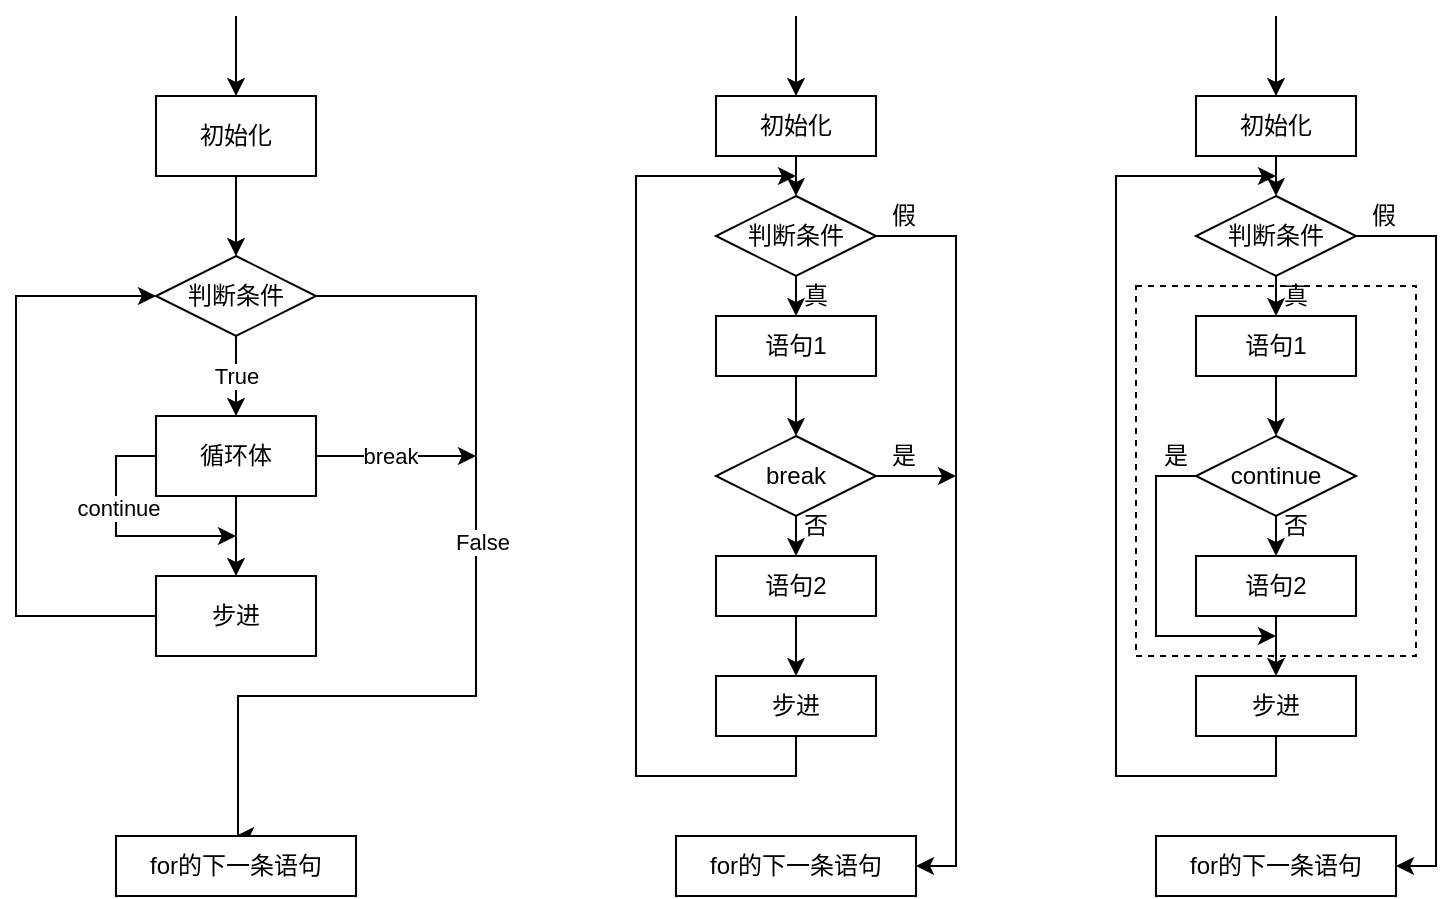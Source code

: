 <mxfile version="22.1.11" type="device">
  <diagram id="C5RBs43oDa-KdzZeNtuy" name="Page-1">
    <mxGraphModel dx="794" dy="519" grid="1" gridSize="10" guides="1" tooltips="1" connect="1" arrows="1" fold="1" page="1" pageScale="1" pageWidth="827" pageHeight="1169" math="0" shadow="0">
      <root>
        <mxCell id="WIyWlLk6GJQsqaUBKTNV-0" />
        <mxCell id="WIyWlLk6GJQsqaUBKTNV-1" parent="WIyWlLk6GJQsqaUBKTNV-0" />
        <mxCell id="ZQHfGq90GIZCyJTPp4ZH-3" style="edgeStyle=orthogonalEdgeStyle;rounded=0;orthogonalLoop=1;jettySize=auto;html=1;exitX=0.5;exitY=1;exitDx=0;exitDy=0;" parent="WIyWlLk6GJQsqaUBKTNV-1" source="ZQHfGq90GIZCyJTPp4ZH-0" target="ZQHfGq90GIZCyJTPp4ZH-2" edge="1">
          <mxGeometry relative="1" as="geometry" />
        </mxCell>
        <mxCell id="ZQHfGq90GIZCyJTPp4ZH-0" value="初始化" style="rounded=0;whiteSpace=wrap;html=1;" parent="WIyWlLk6GJQsqaUBKTNV-1" vertex="1">
          <mxGeometry x="110" y="160" width="80" height="40" as="geometry" />
        </mxCell>
        <mxCell id="ZQHfGq90GIZCyJTPp4ZH-1" value="" style="endArrow=classic;html=1;rounded=0;entryX=0.5;entryY=0;entryDx=0;entryDy=0;" parent="WIyWlLk6GJQsqaUBKTNV-1" target="ZQHfGq90GIZCyJTPp4ZH-0" edge="1">
          <mxGeometry width="50" height="50" relative="1" as="geometry">
            <mxPoint x="150" y="120" as="sourcePoint" />
            <mxPoint x="260" y="240" as="targetPoint" />
          </mxGeometry>
        </mxCell>
        <mxCell id="ZQHfGq90GIZCyJTPp4ZH-5" value="True" style="edgeStyle=orthogonalEdgeStyle;rounded=0;orthogonalLoop=1;jettySize=auto;html=1;exitX=0.5;exitY=1;exitDx=0;exitDy=0;entryX=0.5;entryY=0;entryDx=0;entryDy=0;" parent="WIyWlLk6GJQsqaUBKTNV-1" source="ZQHfGq90GIZCyJTPp4ZH-2" target="ZQHfGq90GIZCyJTPp4ZH-4" edge="1">
          <mxGeometry relative="1" as="geometry" />
        </mxCell>
        <mxCell id="ZQHfGq90GIZCyJTPp4ZH-12" style="edgeStyle=orthogonalEdgeStyle;rounded=0;orthogonalLoop=1;jettySize=auto;html=1;exitX=1;exitY=0.5;exitDx=0;exitDy=0;entryX=0.5;entryY=0;entryDx=0;entryDy=0;" parent="WIyWlLk6GJQsqaUBKTNV-1" source="ZQHfGq90GIZCyJTPp4ZH-2" edge="1" target="zKGgYkmDhTv8Fh5qfp7f-15">
          <mxGeometry relative="1" as="geometry">
            <mxPoint x="150" y="520" as="targetPoint" />
            <Array as="points">
              <mxPoint x="270" y="260" />
              <mxPoint x="270" y="460" />
              <mxPoint x="151" y="460" />
            </Array>
          </mxGeometry>
        </mxCell>
        <mxCell id="ZQHfGq90GIZCyJTPp4ZH-15" value="False" style="edgeLabel;html=1;align=center;verticalAlign=middle;resizable=0;points=[];" parent="ZQHfGq90GIZCyJTPp4ZH-12" vertex="1" connectable="0">
          <mxGeometry x="-0.137" y="3" relative="1" as="geometry">
            <mxPoint as="offset" />
          </mxGeometry>
        </mxCell>
        <mxCell id="ZQHfGq90GIZCyJTPp4ZH-2" value="判断条件" style="rhombus;whiteSpace=wrap;html=1;" parent="WIyWlLk6GJQsqaUBKTNV-1" vertex="1">
          <mxGeometry x="110" y="240" width="80" height="40" as="geometry" />
        </mxCell>
        <mxCell id="ZQHfGq90GIZCyJTPp4ZH-7" style="edgeStyle=orthogonalEdgeStyle;rounded=0;orthogonalLoop=1;jettySize=auto;html=1;exitX=0.5;exitY=1;exitDx=0;exitDy=0;entryX=0.5;entryY=0;entryDx=0;entryDy=0;" parent="WIyWlLk6GJQsqaUBKTNV-1" source="ZQHfGq90GIZCyJTPp4ZH-4" target="ZQHfGq90GIZCyJTPp4ZH-6" edge="1">
          <mxGeometry relative="1" as="geometry" />
        </mxCell>
        <mxCell id="ZQHfGq90GIZCyJTPp4ZH-9" style="edgeStyle=orthogonalEdgeStyle;rounded=0;orthogonalLoop=1;jettySize=auto;html=1;exitX=0;exitY=0.5;exitDx=0;exitDy=0;" parent="WIyWlLk6GJQsqaUBKTNV-1" source="ZQHfGq90GIZCyJTPp4ZH-4" edge="1">
          <mxGeometry relative="1" as="geometry">
            <mxPoint x="150" y="380" as="targetPoint" />
            <Array as="points">
              <mxPoint x="90" y="340" />
              <mxPoint x="90" y="380" />
            </Array>
          </mxGeometry>
        </mxCell>
        <mxCell id="ZQHfGq90GIZCyJTPp4ZH-10" value="continue" style="edgeLabel;html=1;align=center;verticalAlign=middle;resizable=0;points=[];" parent="ZQHfGq90GIZCyJTPp4ZH-9" vertex="1" connectable="0">
          <mxGeometry x="-0.239" y="1" relative="1" as="geometry">
            <mxPoint as="offset" />
          </mxGeometry>
        </mxCell>
        <mxCell id="ZQHfGq90GIZCyJTPp4ZH-13" style="edgeStyle=orthogonalEdgeStyle;rounded=0;orthogonalLoop=1;jettySize=auto;html=1;exitX=1;exitY=0.5;exitDx=0;exitDy=0;" parent="WIyWlLk6GJQsqaUBKTNV-1" source="ZQHfGq90GIZCyJTPp4ZH-4" edge="1">
          <mxGeometry relative="1" as="geometry">
            <mxPoint x="270" y="340" as="targetPoint" />
          </mxGeometry>
        </mxCell>
        <mxCell id="ZQHfGq90GIZCyJTPp4ZH-14" value="break" style="edgeLabel;html=1;align=center;verticalAlign=middle;resizable=0;points=[];" parent="ZQHfGq90GIZCyJTPp4ZH-13" vertex="1" connectable="0">
          <mxGeometry x="-0.089" y="-4" relative="1" as="geometry">
            <mxPoint y="-4" as="offset" />
          </mxGeometry>
        </mxCell>
        <mxCell id="ZQHfGq90GIZCyJTPp4ZH-4" value="循环体" style="rounded=0;whiteSpace=wrap;html=1;" parent="WIyWlLk6GJQsqaUBKTNV-1" vertex="1">
          <mxGeometry x="110" y="320" width="80" height="40" as="geometry" />
        </mxCell>
        <mxCell id="ZQHfGq90GIZCyJTPp4ZH-11" style="edgeStyle=orthogonalEdgeStyle;rounded=0;orthogonalLoop=1;jettySize=auto;html=1;exitX=0;exitY=0.5;exitDx=0;exitDy=0;entryX=0;entryY=0.5;entryDx=0;entryDy=0;" parent="WIyWlLk6GJQsqaUBKTNV-1" source="ZQHfGq90GIZCyJTPp4ZH-6" target="ZQHfGq90GIZCyJTPp4ZH-2" edge="1">
          <mxGeometry relative="1" as="geometry">
            <Array as="points">
              <mxPoint x="40" y="420" />
              <mxPoint x="40" y="260" />
            </Array>
          </mxGeometry>
        </mxCell>
        <mxCell id="ZQHfGq90GIZCyJTPp4ZH-6" value="步进" style="rounded=0;whiteSpace=wrap;html=1;" parent="WIyWlLk6GJQsqaUBKTNV-1" vertex="1">
          <mxGeometry x="110" y="400" width="80" height="40" as="geometry" />
        </mxCell>
        <mxCell id="zKGgYkmDhTv8Fh5qfp7f-2" style="edgeStyle=orthogonalEdgeStyle;rounded=0;orthogonalLoop=1;jettySize=auto;html=1;exitX=0.5;exitY=1;exitDx=0;exitDy=0;" edge="1" parent="WIyWlLk6GJQsqaUBKTNV-1" source="zKGgYkmDhTv8Fh5qfp7f-0">
          <mxGeometry relative="1" as="geometry">
            <mxPoint x="430" y="210" as="targetPoint" />
          </mxGeometry>
        </mxCell>
        <mxCell id="zKGgYkmDhTv8Fh5qfp7f-0" value="初始化" style="rounded=0;whiteSpace=wrap;html=1;" vertex="1" parent="WIyWlLk6GJQsqaUBKTNV-1">
          <mxGeometry x="390" y="160" width="80" height="30" as="geometry" />
        </mxCell>
        <mxCell id="zKGgYkmDhTv8Fh5qfp7f-1" value="" style="endArrow=classic;html=1;rounded=0;entryX=0.5;entryY=0;entryDx=0;entryDy=0;" edge="1" parent="WIyWlLk6GJQsqaUBKTNV-1" target="zKGgYkmDhTv8Fh5qfp7f-0">
          <mxGeometry width="50" height="50" relative="1" as="geometry">
            <mxPoint x="430" y="120" as="sourcePoint" />
            <mxPoint x="200" y="170" as="targetPoint" />
          </mxGeometry>
        </mxCell>
        <mxCell id="zKGgYkmDhTv8Fh5qfp7f-4" style="edgeStyle=orthogonalEdgeStyle;rounded=0;orthogonalLoop=1;jettySize=auto;html=1;exitX=0.5;exitY=1;exitDx=0;exitDy=0;entryX=0.5;entryY=0;entryDx=0;entryDy=0;" edge="1" parent="WIyWlLk6GJQsqaUBKTNV-1" source="zKGgYkmDhTv8Fh5qfp7f-3" target="zKGgYkmDhTv8Fh5qfp7f-5">
          <mxGeometry relative="1" as="geometry">
            <mxPoint x="430" y="280" as="targetPoint" />
          </mxGeometry>
        </mxCell>
        <mxCell id="zKGgYkmDhTv8Fh5qfp7f-17" style="edgeStyle=orthogonalEdgeStyle;rounded=0;orthogonalLoop=1;jettySize=auto;html=1;exitX=1;exitY=0.5;exitDx=0;exitDy=0;entryX=1;entryY=0.5;entryDx=0;entryDy=0;" edge="1" parent="WIyWlLk6GJQsqaUBKTNV-1" source="zKGgYkmDhTv8Fh5qfp7f-3" target="zKGgYkmDhTv8Fh5qfp7f-16">
          <mxGeometry relative="1" as="geometry" />
        </mxCell>
        <mxCell id="zKGgYkmDhTv8Fh5qfp7f-3" value="判断条件" style="rhombus;whiteSpace=wrap;html=1;" vertex="1" parent="WIyWlLk6GJQsqaUBKTNV-1">
          <mxGeometry x="390" y="210" width="80" height="40" as="geometry" />
        </mxCell>
        <mxCell id="zKGgYkmDhTv8Fh5qfp7f-7" style="edgeStyle=orthogonalEdgeStyle;rounded=0;orthogonalLoop=1;jettySize=auto;html=1;exitX=0.5;exitY=1;exitDx=0;exitDy=0;entryX=0.5;entryY=0;entryDx=0;entryDy=0;" edge="1" parent="WIyWlLk6GJQsqaUBKTNV-1" source="zKGgYkmDhTv8Fh5qfp7f-5" target="zKGgYkmDhTv8Fh5qfp7f-6">
          <mxGeometry relative="1" as="geometry" />
        </mxCell>
        <mxCell id="zKGgYkmDhTv8Fh5qfp7f-5" value="语句1" style="rounded=0;whiteSpace=wrap;html=1;" vertex="1" parent="WIyWlLk6GJQsqaUBKTNV-1">
          <mxGeometry x="390" y="270" width="80" height="30" as="geometry" />
        </mxCell>
        <mxCell id="zKGgYkmDhTv8Fh5qfp7f-8" style="edgeStyle=orthogonalEdgeStyle;rounded=0;orthogonalLoop=1;jettySize=auto;html=1;exitX=0.5;exitY=1;exitDx=0;exitDy=0;entryX=0.5;entryY=0;entryDx=0;entryDy=0;" edge="1" parent="WIyWlLk6GJQsqaUBKTNV-1" source="zKGgYkmDhTv8Fh5qfp7f-6" target="zKGgYkmDhTv8Fh5qfp7f-9">
          <mxGeometry relative="1" as="geometry">
            <mxPoint x="430" y="400" as="targetPoint" />
          </mxGeometry>
        </mxCell>
        <mxCell id="zKGgYkmDhTv8Fh5qfp7f-18" style="edgeStyle=orthogonalEdgeStyle;rounded=0;orthogonalLoop=1;jettySize=auto;html=1;exitX=1;exitY=0.5;exitDx=0;exitDy=0;" edge="1" parent="WIyWlLk6GJQsqaUBKTNV-1" source="zKGgYkmDhTv8Fh5qfp7f-6">
          <mxGeometry relative="1" as="geometry">
            <mxPoint x="510" y="350" as="targetPoint" />
          </mxGeometry>
        </mxCell>
        <mxCell id="zKGgYkmDhTv8Fh5qfp7f-6" value="break" style="rhombus;whiteSpace=wrap;html=1;" vertex="1" parent="WIyWlLk6GJQsqaUBKTNV-1">
          <mxGeometry x="390" y="330" width="80" height="40" as="geometry" />
        </mxCell>
        <mxCell id="zKGgYkmDhTv8Fh5qfp7f-10" style="edgeStyle=orthogonalEdgeStyle;rounded=0;orthogonalLoop=1;jettySize=auto;html=1;exitX=0.5;exitY=1;exitDx=0;exitDy=0;entryX=0.5;entryY=0;entryDx=0;entryDy=0;" edge="1" parent="WIyWlLk6GJQsqaUBKTNV-1" source="zKGgYkmDhTv8Fh5qfp7f-9" target="zKGgYkmDhTv8Fh5qfp7f-11">
          <mxGeometry relative="1" as="geometry">
            <mxPoint x="430" y="460" as="targetPoint" />
          </mxGeometry>
        </mxCell>
        <mxCell id="zKGgYkmDhTv8Fh5qfp7f-9" value="语句2" style="rounded=0;whiteSpace=wrap;html=1;" vertex="1" parent="WIyWlLk6GJQsqaUBKTNV-1">
          <mxGeometry x="390" y="390" width="80" height="30" as="geometry" />
        </mxCell>
        <mxCell id="zKGgYkmDhTv8Fh5qfp7f-14" style="edgeStyle=orthogonalEdgeStyle;rounded=0;orthogonalLoop=1;jettySize=auto;html=1;exitX=0.5;exitY=1;exitDx=0;exitDy=0;" edge="1" parent="WIyWlLk6GJQsqaUBKTNV-1" source="zKGgYkmDhTv8Fh5qfp7f-11">
          <mxGeometry relative="1" as="geometry">
            <mxPoint x="430" y="200" as="targetPoint" />
            <Array as="points">
              <mxPoint x="430" y="500" />
              <mxPoint x="350" y="500" />
              <mxPoint x="350" y="200" />
            </Array>
          </mxGeometry>
        </mxCell>
        <mxCell id="zKGgYkmDhTv8Fh5qfp7f-11" value="步进" style="rounded=0;whiteSpace=wrap;html=1;" vertex="1" parent="WIyWlLk6GJQsqaUBKTNV-1">
          <mxGeometry x="390" y="450" width="80" height="30" as="geometry" />
        </mxCell>
        <mxCell id="zKGgYkmDhTv8Fh5qfp7f-15" value="for的下一条语句" style="rounded=0;whiteSpace=wrap;html=1;" vertex="1" parent="WIyWlLk6GJQsqaUBKTNV-1">
          <mxGeometry x="90" y="530" width="120" height="30" as="geometry" />
        </mxCell>
        <mxCell id="zKGgYkmDhTv8Fh5qfp7f-16" value="for的下一条语句" style="rounded=0;whiteSpace=wrap;html=1;" vertex="1" parent="WIyWlLk6GJQsqaUBKTNV-1">
          <mxGeometry x="370" y="530" width="120" height="30" as="geometry" />
        </mxCell>
        <mxCell id="zKGgYkmDhTv8Fh5qfp7f-19" value="真" style="text;html=1;strokeColor=none;fillColor=none;align=center;verticalAlign=middle;whiteSpace=wrap;rounded=0;" vertex="1" parent="WIyWlLk6GJQsqaUBKTNV-1">
          <mxGeometry x="410" y="245" width="60" height="30" as="geometry" />
        </mxCell>
        <mxCell id="zKGgYkmDhTv8Fh5qfp7f-20" value="假" style="text;html=1;strokeColor=none;fillColor=none;align=center;verticalAlign=middle;whiteSpace=wrap;rounded=0;" vertex="1" parent="WIyWlLk6GJQsqaUBKTNV-1">
          <mxGeometry x="454" y="210" width="60" height="20" as="geometry" />
        </mxCell>
        <mxCell id="zKGgYkmDhTv8Fh5qfp7f-21" value="是" style="text;html=1;strokeColor=none;fillColor=none;align=center;verticalAlign=middle;whiteSpace=wrap;rounded=0;" vertex="1" parent="WIyWlLk6GJQsqaUBKTNV-1">
          <mxGeometry x="454" y="325" width="60" height="30" as="geometry" />
        </mxCell>
        <mxCell id="zKGgYkmDhTv8Fh5qfp7f-22" value="否" style="text;html=1;strokeColor=none;fillColor=none;align=center;verticalAlign=middle;whiteSpace=wrap;rounded=0;" vertex="1" parent="WIyWlLk6GJQsqaUBKTNV-1">
          <mxGeometry x="410" y="360" width="60" height="30" as="geometry" />
        </mxCell>
        <mxCell id="zKGgYkmDhTv8Fh5qfp7f-26" style="edgeStyle=orthogonalEdgeStyle;rounded=0;orthogonalLoop=1;jettySize=auto;html=1;exitX=0.5;exitY=1;exitDx=0;exitDy=0;" edge="1" parent="WIyWlLk6GJQsqaUBKTNV-1" source="zKGgYkmDhTv8Fh5qfp7f-27">
          <mxGeometry relative="1" as="geometry">
            <mxPoint x="670" y="210" as="targetPoint" />
          </mxGeometry>
        </mxCell>
        <mxCell id="zKGgYkmDhTv8Fh5qfp7f-27" value="初始化" style="rounded=0;whiteSpace=wrap;html=1;" vertex="1" parent="WIyWlLk6GJQsqaUBKTNV-1">
          <mxGeometry x="630" y="160" width="80" height="30" as="geometry" />
        </mxCell>
        <mxCell id="zKGgYkmDhTv8Fh5qfp7f-28" value="" style="endArrow=classic;html=1;rounded=0;entryX=0.5;entryY=0;entryDx=0;entryDy=0;" edge="1" parent="WIyWlLk6GJQsqaUBKTNV-1" target="zKGgYkmDhTv8Fh5qfp7f-27">
          <mxGeometry width="50" height="50" relative="1" as="geometry">
            <mxPoint x="670" y="120" as="sourcePoint" />
            <mxPoint x="440" y="170" as="targetPoint" />
          </mxGeometry>
        </mxCell>
        <mxCell id="zKGgYkmDhTv8Fh5qfp7f-29" style="edgeStyle=orthogonalEdgeStyle;rounded=0;orthogonalLoop=1;jettySize=auto;html=1;exitX=0.5;exitY=1;exitDx=0;exitDy=0;entryX=0.5;entryY=0;entryDx=0;entryDy=0;" edge="1" parent="WIyWlLk6GJQsqaUBKTNV-1" source="zKGgYkmDhTv8Fh5qfp7f-31" target="zKGgYkmDhTv8Fh5qfp7f-33">
          <mxGeometry relative="1" as="geometry">
            <mxPoint x="670" y="280" as="targetPoint" />
          </mxGeometry>
        </mxCell>
        <mxCell id="zKGgYkmDhTv8Fh5qfp7f-30" style="edgeStyle=orthogonalEdgeStyle;rounded=0;orthogonalLoop=1;jettySize=auto;html=1;exitX=1;exitY=0.5;exitDx=0;exitDy=0;entryX=1;entryY=0.5;entryDx=0;entryDy=0;" edge="1" parent="WIyWlLk6GJQsqaUBKTNV-1" source="zKGgYkmDhTv8Fh5qfp7f-31" target="zKGgYkmDhTv8Fh5qfp7f-41">
          <mxGeometry relative="1" as="geometry" />
        </mxCell>
        <mxCell id="zKGgYkmDhTv8Fh5qfp7f-31" value="判断条件" style="rhombus;whiteSpace=wrap;html=1;" vertex="1" parent="WIyWlLk6GJQsqaUBKTNV-1">
          <mxGeometry x="630" y="210" width="80" height="40" as="geometry" />
        </mxCell>
        <mxCell id="zKGgYkmDhTv8Fh5qfp7f-32" style="edgeStyle=orthogonalEdgeStyle;rounded=0;orthogonalLoop=1;jettySize=auto;html=1;exitX=0.5;exitY=1;exitDx=0;exitDy=0;entryX=0.5;entryY=0;entryDx=0;entryDy=0;" edge="1" parent="WIyWlLk6GJQsqaUBKTNV-1" source="zKGgYkmDhTv8Fh5qfp7f-33" target="zKGgYkmDhTv8Fh5qfp7f-36">
          <mxGeometry relative="1" as="geometry" />
        </mxCell>
        <mxCell id="zKGgYkmDhTv8Fh5qfp7f-33" value="语句1" style="rounded=0;whiteSpace=wrap;html=1;" vertex="1" parent="WIyWlLk6GJQsqaUBKTNV-1">
          <mxGeometry x="630" y="270" width="80" height="30" as="geometry" />
        </mxCell>
        <mxCell id="zKGgYkmDhTv8Fh5qfp7f-34" style="edgeStyle=orthogonalEdgeStyle;rounded=0;orthogonalLoop=1;jettySize=auto;html=1;exitX=0.5;exitY=1;exitDx=0;exitDy=0;entryX=0.5;entryY=0;entryDx=0;entryDy=0;" edge="1" parent="WIyWlLk6GJQsqaUBKTNV-1" source="zKGgYkmDhTv8Fh5qfp7f-36" target="zKGgYkmDhTv8Fh5qfp7f-38">
          <mxGeometry relative="1" as="geometry">
            <mxPoint x="670" y="400" as="targetPoint" />
          </mxGeometry>
        </mxCell>
        <mxCell id="zKGgYkmDhTv8Fh5qfp7f-47" style="edgeStyle=orthogonalEdgeStyle;rounded=0;orthogonalLoop=1;jettySize=auto;html=1;exitX=0;exitY=0.5;exitDx=0;exitDy=0;" edge="1" parent="WIyWlLk6GJQsqaUBKTNV-1" source="zKGgYkmDhTv8Fh5qfp7f-36">
          <mxGeometry relative="1" as="geometry">
            <mxPoint x="670" y="430" as="targetPoint" />
            <Array as="points">
              <mxPoint x="610" y="350" />
              <mxPoint x="610" y="430" />
            </Array>
          </mxGeometry>
        </mxCell>
        <mxCell id="zKGgYkmDhTv8Fh5qfp7f-36" value="continue" style="rhombus;whiteSpace=wrap;html=1;" vertex="1" parent="WIyWlLk6GJQsqaUBKTNV-1">
          <mxGeometry x="630" y="330" width="80" height="40" as="geometry" />
        </mxCell>
        <mxCell id="zKGgYkmDhTv8Fh5qfp7f-37" style="edgeStyle=orthogonalEdgeStyle;rounded=0;orthogonalLoop=1;jettySize=auto;html=1;exitX=0.5;exitY=1;exitDx=0;exitDy=0;entryX=0.5;entryY=0;entryDx=0;entryDy=0;" edge="1" parent="WIyWlLk6GJQsqaUBKTNV-1" source="zKGgYkmDhTv8Fh5qfp7f-38" target="zKGgYkmDhTv8Fh5qfp7f-40">
          <mxGeometry relative="1" as="geometry">
            <mxPoint x="670" y="460" as="targetPoint" />
          </mxGeometry>
        </mxCell>
        <mxCell id="zKGgYkmDhTv8Fh5qfp7f-38" value="语句2" style="rounded=0;whiteSpace=wrap;html=1;" vertex="1" parent="WIyWlLk6GJQsqaUBKTNV-1">
          <mxGeometry x="630" y="390" width="80" height="30" as="geometry" />
        </mxCell>
        <mxCell id="zKGgYkmDhTv8Fh5qfp7f-39" style="edgeStyle=orthogonalEdgeStyle;rounded=0;orthogonalLoop=1;jettySize=auto;html=1;exitX=0.5;exitY=1;exitDx=0;exitDy=0;" edge="1" parent="WIyWlLk6GJQsqaUBKTNV-1" source="zKGgYkmDhTv8Fh5qfp7f-40">
          <mxGeometry relative="1" as="geometry">
            <mxPoint x="670" y="200" as="targetPoint" />
            <Array as="points">
              <mxPoint x="670" y="500" />
              <mxPoint x="590" y="500" />
              <mxPoint x="590" y="200" />
            </Array>
          </mxGeometry>
        </mxCell>
        <mxCell id="zKGgYkmDhTv8Fh5qfp7f-40" value="步进" style="rounded=0;whiteSpace=wrap;html=1;" vertex="1" parent="WIyWlLk6GJQsqaUBKTNV-1">
          <mxGeometry x="630" y="450" width="80" height="30" as="geometry" />
        </mxCell>
        <mxCell id="zKGgYkmDhTv8Fh5qfp7f-41" value="for的下一条语句" style="rounded=0;whiteSpace=wrap;html=1;" vertex="1" parent="WIyWlLk6GJQsqaUBKTNV-1">
          <mxGeometry x="610" y="530" width="120" height="30" as="geometry" />
        </mxCell>
        <mxCell id="zKGgYkmDhTv8Fh5qfp7f-42" value="真" style="text;html=1;strokeColor=none;fillColor=none;align=center;verticalAlign=middle;whiteSpace=wrap;rounded=0;" vertex="1" parent="WIyWlLk6GJQsqaUBKTNV-1">
          <mxGeometry x="650" y="245" width="60" height="30" as="geometry" />
        </mxCell>
        <mxCell id="zKGgYkmDhTv8Fh5qfp7f-43" value="假" style="text;html=1;strokeColor=none;fillColor=none;align=center;verticalAlign=middle;whiteSpace=wrap;rounded=0;" vertex="1" parent="WIyWlLk6GJQsqaUBKTNV-1">
          <mxGeometry x="694" y="210" width="60" height="20" as="geometry" />
        </mxCell>
        <mxCell id="zKGgYkmDhTv8Fh5qfp7f-45" value="否" style="text;html=1;strokeColor=none;fillColor=none;align=center;verticalAlign=middle;whiteSpace=wrap;rounded=0;" vertex="1" parent="WIyWlLk6GJQsqaUBKTNV-1">
          <mxGeometry x="650" y="360" width="60" height="30" as="geometry" />
        </mxCell>
        <mxCell id="zKGgYkmDhTv8Fh5qfp7f-48" value="是" style="text;html=1;strokeColor=none;fillColor=none;align=center;verticalAlign=middle;whiteSpace=wrap;rounded=0;" vertex="1" parent="WIyWlLk6GJQsqaUBKTNV-1">
          <mxGeometry x="590" y="325" width="60" height="30" as="geometry" />
        </mxCell>
        <mxCell id="zKGgYkmDhTv8Fh5qfp7f-49" value="" style="rounded=0;whiteSpace=wrap;html=1;fillColor=none;dashed=1;" vertex="1" parent="WIyWlLk6GJQsqaUBKTNV-1">
          <mxGeometry x="600" y="255" width="140" height="185" as="geometry" />
        </mxCell>
      </root>
    </mxGraphModel>
  </diagram>
</mxfile>
